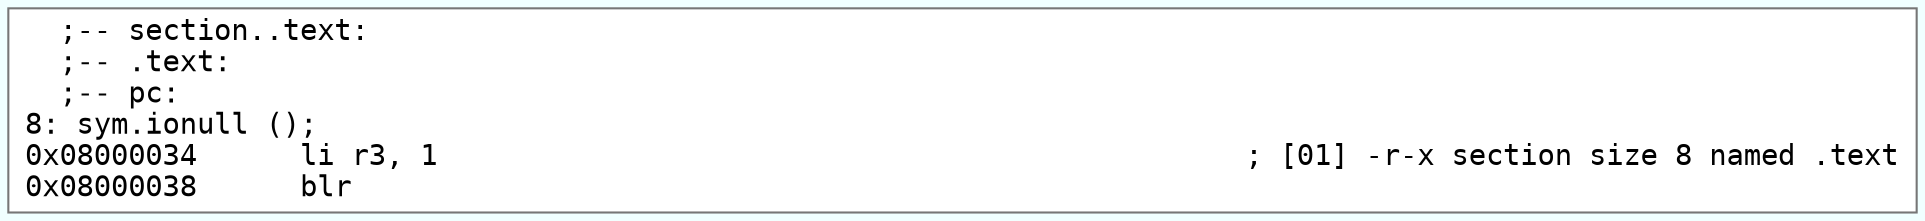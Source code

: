 digraph code {
	graph [bgcolor=azure fontsize=8 fontname="Courier" splines="ortho"];
	node [fillcolor=gray style=filled shape=box];
	edge [arrowhead="normal"];
	"0x08000034" [URL="sym.ionull/0x08000034", fillcolor="white",color="#767676", fontname="Courier",label="  ;-- section..text:\l  ;-- .text:\l  ;-- pc:\l8: sym.ionull ();\l0x08000034      li r3, 1                                               ; [01] -r-x section size 8 named .text\l0x08000038      blr\l"]
}
